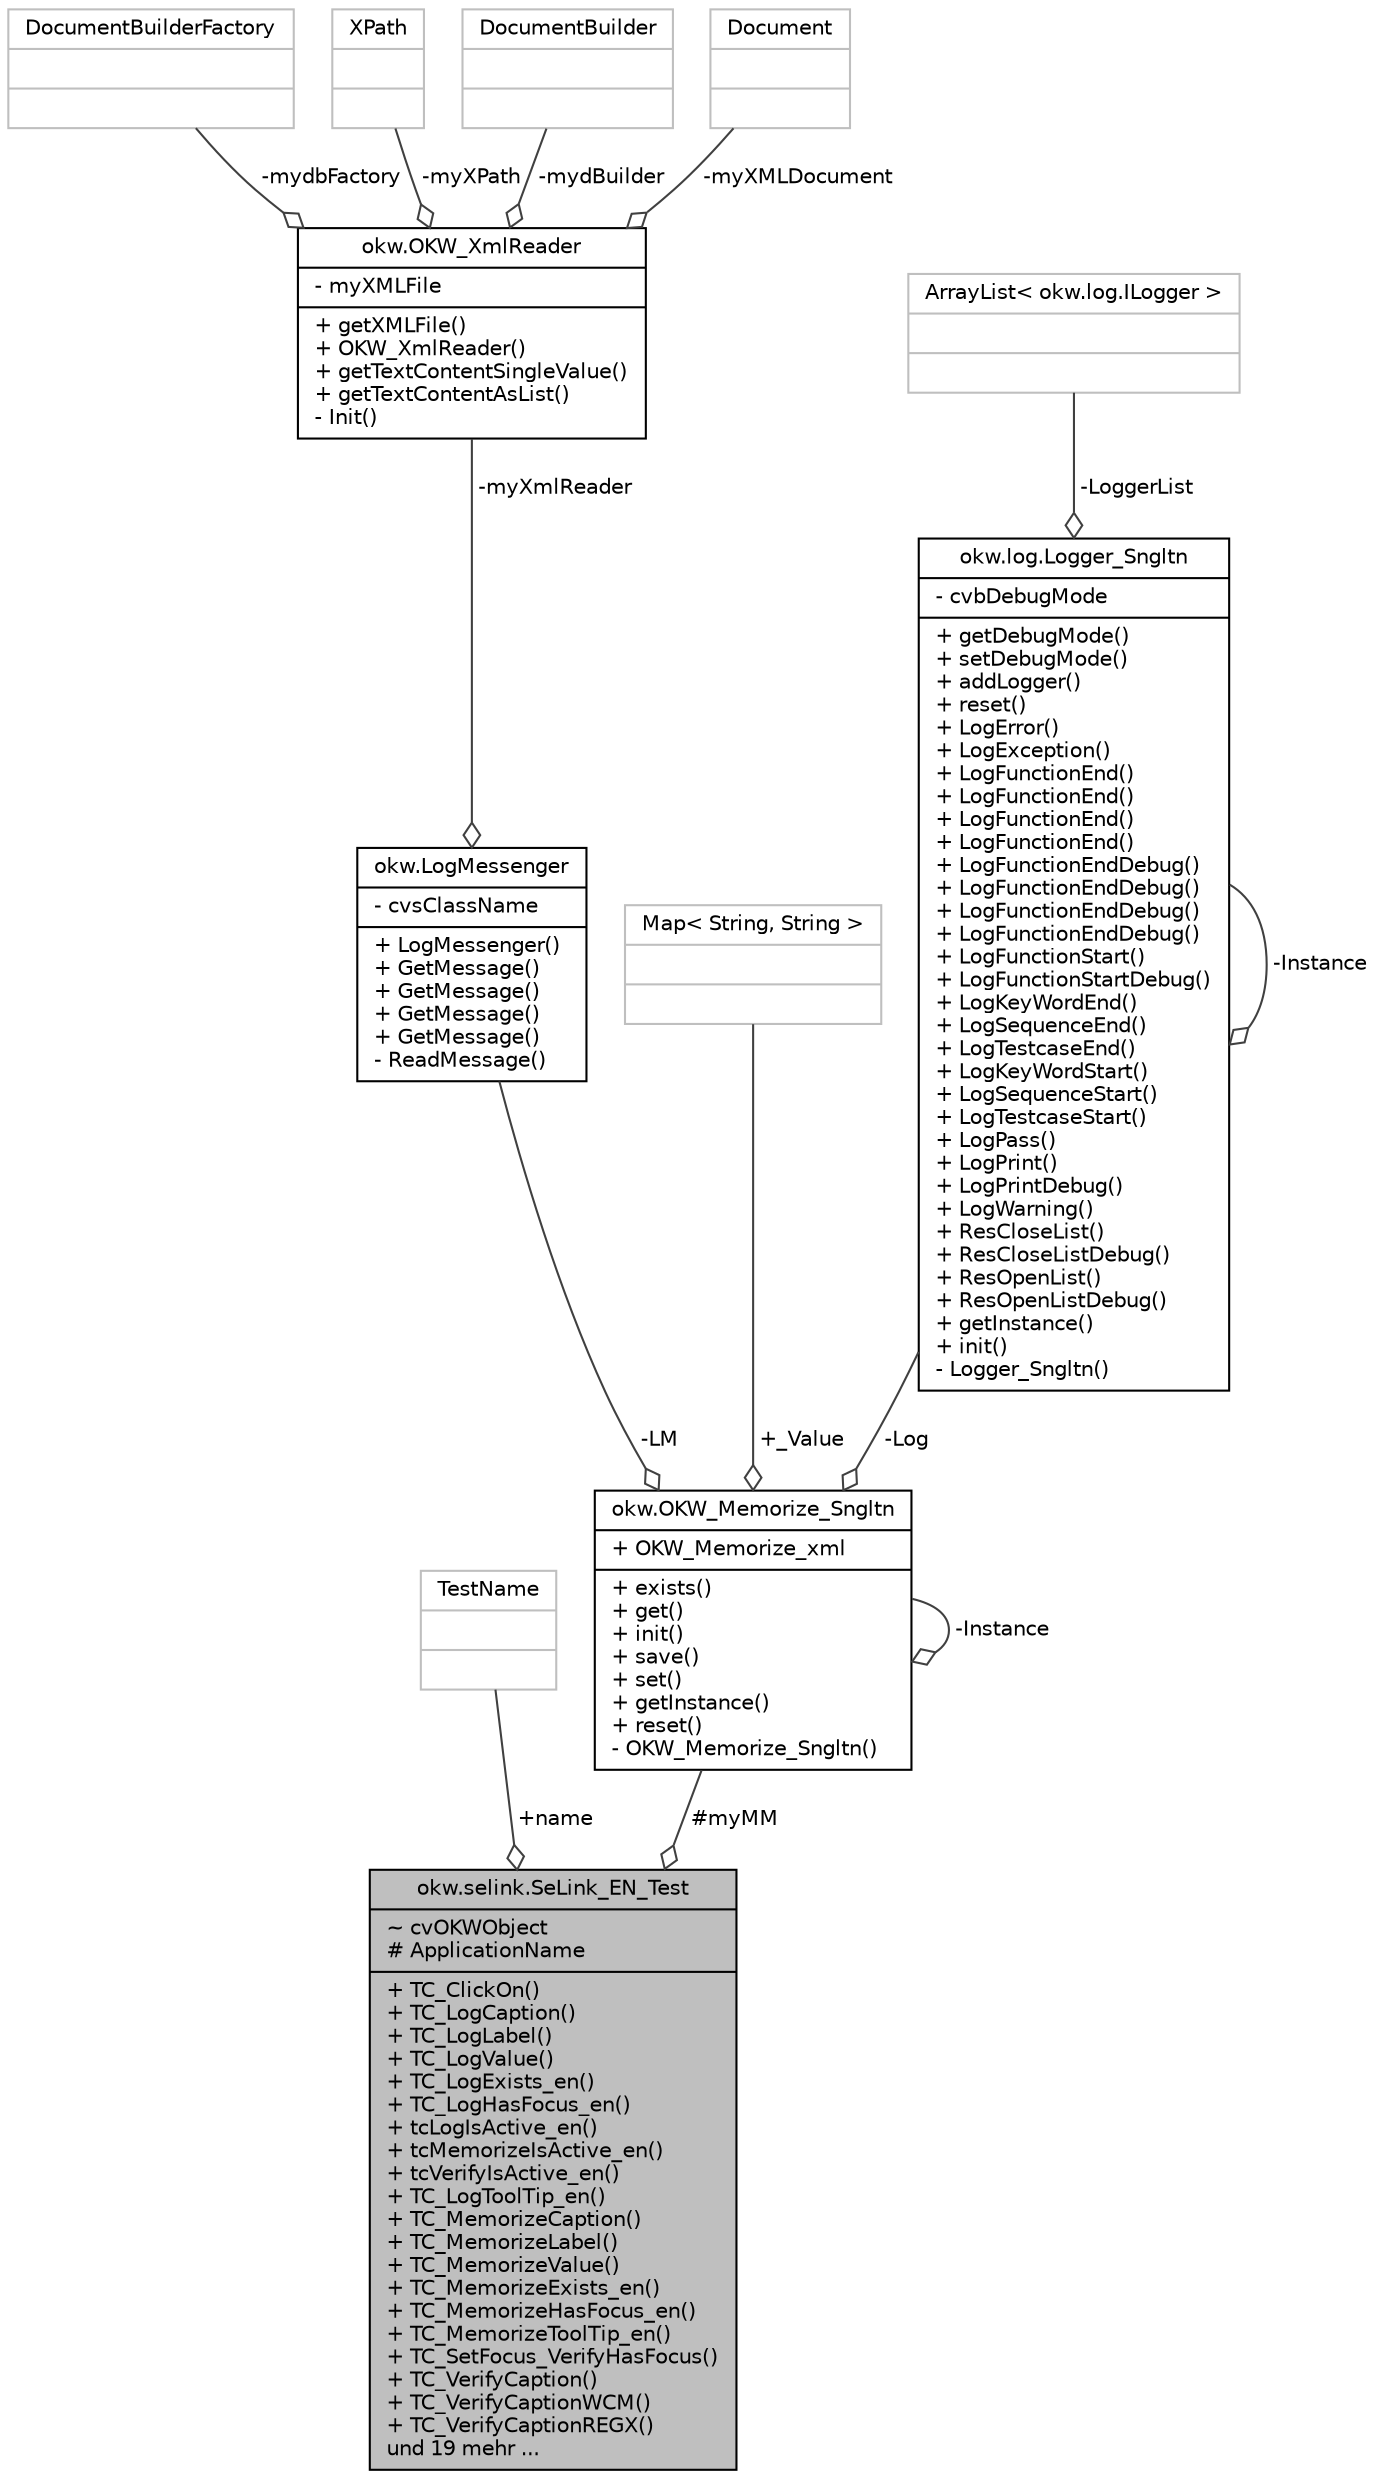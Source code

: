 digraph "okw.selink.SeLink_EN_Test"
{
 // INTERACTIVE_SVG=YES
 // LATEX_PDF_SIZE
  edge [fontname="Helvetica",fontsize="10",labelfontname="Helvetica",labelfontsize="10"];
  node [fontname="Helvetica",fontsize="10",shape=record];
  Node4 [label="{okw.selink.SeLink_EN_Test\n|~ cvOKWObject\l# ApplicationName\l|+ TC_ClickOn()\l+ TC_LogCaption()\l+ TC_LogLabel()\l+ TC_LogValue()\l+ TC_LogExists_en()\l+ TC_LogHasFocus_en()\l+ tcLogIsActive_en()\l+ tcMemorizeIsActive_en()\l+ tcVerifyIsActive_en()\l+ TC_LogToolTip_en()\l+ TC_MemorizeCaption()\l+ TC_MemorizeLabel()\l+ TC_MemorizeValue()\l+ TC_MemorizeExists_en()\l+ TC_MemorizeHasFocus_en()\l+ TC_MemorizeToolTip_en()\l+ TC_SetFocus_VerifyHasFocus()\l+ TC_VerifyCaption()\l+ TC_VerifyCaptionWCM()\l+ TC_VerifyCaptionREGX()\lund 19 mehr ...\l}",height=0.2,width=0.4,color="black", fillcolor="grey75", style="filled", fontcolor="black",tooltip=" "];
  Node5 -> Node4 [color="grey25",fontsize="10",style="solid",label=" +name" ,arrowhead="odiamond",fontname="Helvetica"];
  Node5 [label="{TestName\n||}",height=0.2,width=0.4,color="grey75", fillcolor="white", style="filled",tooltip=" "];
  Node6 -> Node4 [color="grey25",fontsize="10",style="solid",label=" #myMM" ,arrowhead="odiamond",fontname="Helvetica"];
  Node6 [label="{okw.OKW_Memorize_Sngltn\n|+ OKW_Memorize_xml\l|+ exists()\l+ get()\l+ init()\l+ save()\l+ set()\l+ getInstance()\l+ reset()\l- OKW_Memorize_Sngltn()\l}",height=0.2,width=0.4,color="black", fillcolor="white", style="filled",URL="$classokw_1_1_o_k_w___memorize___sngltn.html",tooltip="OKW_Memorize ist die Speicher-Klasse hinter den Merke*-Schlüsselwörter."];
  Node7 -> Node6 [color="grey25",fontsize="10",style="solid",label=" -LM" ,arrowhead="odiamond",fontname="Helvetica"];
  Node7 [label="{okw.LogMessenger\n|- cvsClassName\l|+ LogMessenger()\l+ GetMessage()\l+ GetMessage()\l+ GetMessage()\l+ GetMessage()\l- ReadMessage()\l}",height=0.2,width=0.4,color="black", fillcolor="white", style="filled",URL="$classokw_1_1_log_messenger.html",tooltip="LogMessenger liest Log-Meldungen sprachspezifisch für die im Konstruktor gegeben Klasse aus der Zugeh..."];
  Node8 -> Node7 [color="grey25",fontsize="10",style="solid",label=" -myXmlReader" ,arrowhead="odiamond",fontname="Helvetica"];
  Node8 [label="{okw.OKW_XmlReader\n|- myXMLFile\l|+ getXMLFile()\l+ OKW_XmlReader()\l+ getTextContentSingleValue()\l+ getTextContentAsList()\l- Init()\l}",height=0.2,width=0.4,color="black", fillcolor="white", style="filled",URL="$classokw_1_1_o_k_w___xml_reader.html",tooltip=" "];
  Node9 -> Node8 [color="grey25",fontsize="10",style="solid",label=" -mydbFactory" ,arrowhead="odiamond",fontname="Helvetica"];
  Node9 [label="{DocumentBuilderFactory\n||}",height=0.2,width=0.4,color="grey75", fillcolor="white", style="filled",tooltip=" "];
  Node10 -> Node8 [color="grey25",fontsize="10",style="solid",label=" -myXPath" ,arrowhead="odiamond",fontname="Helvetica"];
  Node10 [label="{XPath\n||}",height=0.2,width=0.4,color="grey75", fillcolor="white", style="filled",tooltip=" "];
  Node11 -> Node8 [color="grey25",fontsize="10",style="solid",label=" -mydBuilder" ,arrowhead="odiamond",fontname="Helvetica"];
  Node11 [label="{DocumentBuilder\n||}",height=0.2,width=0.4,color="grey75", fillcolor="white", style="filled",tooltip=" "];
  Node12 -> Node8 [color="grey25",fontsize="10",style="solid",label=" -myXMLDocument" ,arrowhead="odiamond",fontname="Helvetica"];
  Node12 [label="{Document\n||}",height=0.2,width=0.4,color="grey75", fillcolor="white", style="filled",tooltip=" "];
  Node13 -> Node6 [color="grey25",fontsize="10",style="solid",label=" +_Value" ,arrowhead="odiamond",fontname="Helvetica"];
  Node13 [label="{Map\< String, String \>\n||}",height=0.2,width=0.4,color="grey75", fillcolor="white", style="filled",tooltip=" "];
  Node6 -> Node6 [color="grey25",fontsize="10",style="solid",label=" -Instance" ,arrowhead="odiamond",fontname="Helvetica"];
  Node14 -> Node6 [color="grey25",fontsize="10",style="solid",label=" -Log" ,arrowhead="odiamond",fontname="Helvetica"];
  Node14 [label="{okw.log.Logger_Sngltn\n|- cvbDebugMode\l|+ getDebugMode()\l+ setDebugMode()\l+ addLogger()\l+ reset()\l+ LogError()\l+ LogException()\l+ LogFunctionEnd()\l+ LogFunctionEnd()\l+ LogFunctionEnd()\l+ LogFunctionEnd()\l+ LogFunctionEndDebug()\l+ LogFunctionEndDebug()\l+ LogFunctionEndDebug()\l+ LogFunctionEndDebug()\l+ LogFunctionStart()\l+ LogFunctionStartDebug()\l+ LogKeyWordEnd()\l+ LogSequenceEnd()\l+ LogTestcaseEnd()\l+ LogKeyWordStart()\l+ LogSequenceStart()\l+ LogTestcaseStart()\l+ LogPass()\l+ LogPrint()\l+ LogPrintDebug()\l+ LogWarning()\l+ ResCloseList()\l+ ResCloseListDebug()\l+ ResOpenList()\l+ ResOpenListDebug()\l+ getInstance()\l+ init()\l- Logger_Sngltn()\l}",height=0.2,width=0.4,color="black", fillcolor="white", style="filled",URL="$classokw_1_1log_1_1_logger___sngltn.html",tooltip=" "];
  Node15 -> Node14 [color="grey25",fontsize="10",style="solid",label=" -LoggerList" ,arrowhead="odiamond",fontname="Helvetica"];
  Node15 [label="{ArrayList\< okw.log.ILogger \>\n||}",height=0.2,width=0.4,color="grey75", fillcolor="white", style="filled",tooltip=" "];
  Node14 -> Node14 [color="grey25",fontsize="10",style="solid",label=" -Instance" ,arrowhead="odiamond",fontname="Helvetica"];
}

